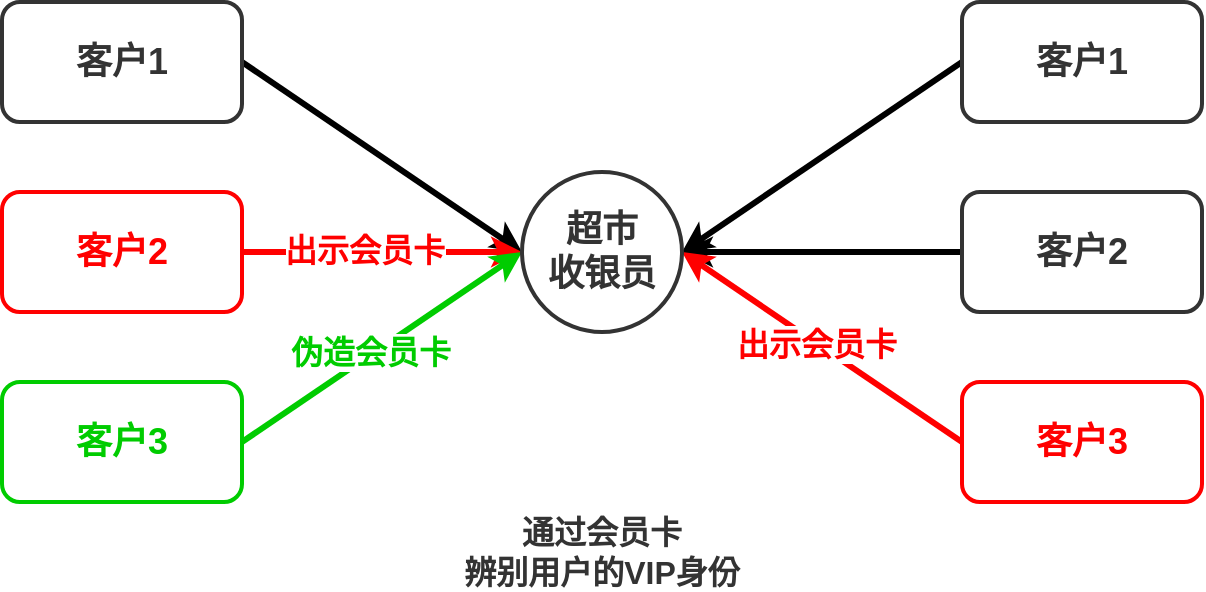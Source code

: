 <mxfile version="21.2.1" type="device">
  <diagram name="第 1 页" id="syCugjobdyrzji9kPTb7">
    <mxGraphModel dx="898" dy="579" grid="1" gridSize="10" guides="1" tooltips="1" connect="1" arrows="1" fold="1" page="1" pageScale="1" pageWidth="827" pageHeight="1169" math="0" shadow="0">
      <root>
        <mxCell id="0" />
        <mxCell id="1" parent="0" />
        <mxCell id="ZKAVJT-u_KZrbay16dLL-8" style="rounded=0;orthogonalLoop=1;jettySize=auto;html=1;exitX=1;exitY=0.5;exitDx=0;exitDy=0;entryX=0;entryY=0.5;entryDx=0;entryDy=0;strokeWidth=3;" parent="1" source="ZKAVJT-u_KZrbay16dLL-1" target="ZKAVJT-u_KZrbay16dLL-7" edge="1">
          <mxGeometry relative="1" as="geometry" />
        </mxCell>
        <mxCell id="ZKAVJT-u_KZrbay16dLL-1" value="&lt;b&gt;&lt;font color=&quot;#333333&quot; style=&quot;font-size: 18px;&quot;&gt;客户1&lt;/font&gt;&lt;/b&gt;" style="rounded=1;whiteSpace=wrap;html=1;strokeWidth=2;strokeColor=#333333;" parent="1" vertex="1">
          <mxGeometry x="200" y="200" width="120" height="60" as="geometry" />
        </mxCell>
        <mxCell id="ZKAVJT-u_KZrbay16dLL-9" style="edgeStyle=orthogonalEdgeStyle;rounded=0;orthogonalLoop=1;jettySize=auto;html=1;exitX=1;exitY=0.5;exitDx=0;exitDy=0;strokeWidth=3;strokeColor=#FF0000;" parent="1" source="ZKAVJT-u_KZrbay16dLL-2" edge="1">
          <mxGeometry relative="1" as="geometry">
            <mxPoint x="460" y="325" as="targetPoint" />
          </mxGeometry>
        </mxCell>
        <mxCell id="n6p81XY9Wlr8dNhEtsSk-1" value="&lt;b&gt;&lt;font color=&quot;#ff0000&quot; style=&quot;font-size: 16px;&quot;&gt;出示会员卡&lt;/font&gt;&lt;/b&gt;" style="edgeLabel;html=1;align=center;verticalAlign=middle;resizable=0;points=[];" parent="ZKAVJT-u_KZrbay16dLL-9" vertex="1" connectable="0">
          <mxGeometry x="-0.33" y="2" relative="1" as="geometry">
            <mxPoint x="14" y="1" as="offset" />
          </mxGeometry>
        </mxCell>
        <mxCell id="ZKAVJT-u_KZrbay16dLL-2" value="&lt;b&gt;&lt;font color=&quot;#ff0000&quot; style=&quot;font-size: 18px;&quot;&gt;客户2&lt;/font&gt;&lt;/b&gt;" style="rounded=1;whiteSpace=wrap;html=1;strokeWidth=2;strokeColor=#FF0000;" parent="1" vertex="1">
          <mxGeometry x="200" y="295" width="120" height="60" as="geometry" />
        </mxCell>
        <mxCell id="ZKAVJT-u_KZrbay16dLL-10" style="rounded=0;orthogonalLoop=1;jettySize=auto;html=1;exitX=1;exitY=0.5;exitDx=0;exitDy=0;entryX=0;entryY=0.5;entryDx=0;entryDy=0;strokeWidth=3;strokeColor=#00CC00;" parent="1" source="ZKAVJT-u_KZrbay16dLL-3" target="ZKAVJT-u_KZrbay16dLL-7" edge="1">
          <mxGeometry relative="1" as="geometry" />
        </mxCell>
        <mxCell id="n4ekG_wuawF_XtACDNn0-1" value="&lt;font size=&quot;1&quot; color=&quot;#00cc00&quot;&gt;&lt;b style=&quot;font-size: 16px;&quot;&gt;伪造会员卡&lt;/b&gt;&lt;/font&gt;" style="edgeLabel;html=1;align=center;verticalAlign=middle;resizable=0;points=[];" vertex="1" connectable="0" parent="ZKAVJT-u_KZrbay16dLL-10">
          <mxGeometry x="-0.164" relative="1" as="geometry">
            <mxPoint x="5" y="-6" as="offset" />
          </mxGeometry>
        </mxCell>
        <mxCell id="ZKAVJT-u_KZrbay16dLL-3" value="&lt;b&gt;&lt;font color=&quot;#00cc00&quot; style=&quot;font-size: 18px;&quot;&gt;客户3&lt;/font&gt;&lt;/b&gt;" style="rounded=1;whiteSpace=wrap;html=1;strokeWidth=2;strokeColor=#00CC00;" parent="1" vertex="1">
          <mxGeometry x="200" y="390" width="120" height="60" as="geometry" />
        </mxCell>
        <mxCell id="ZKAVJT-u_KZrbay16dLL-11" style="rounded=0;orthogonalLoop=1;jettySize=auto;html=1;exitX=0;exitY=0.5;exitDx=0;exitDy=0;entryX=1;entryY=0.5;entryDx=0;entryDy=0;strokeWidth=3;" parent="1" source="ZKAVJT-u_KZrbay16dLL-4" target="ZKAVJT-u_KZrbay16dLL-7" edge="1">
          <mxGeometry relative="1" as="geometry" />
        </mxCell>
        <mxCell id="ZKAVJT-u_KZrbay16dLL-4" value="&lt;b&gt;&lt;font color=&quot;#333333&quot; style=&quot;font-size: 18px;&quot;&gt;客户1&lt;/font&gt;&lt;/b&gt;" style="rounded=1;whiteSpace=wrap;html=1;strokeWidth=2;strokeColor=#333333;" parent="1" vertex="1">
          <mxGeometry x="680" y="200" width="120" height="60" as="geometry" />
        </mxCell>
        <mxCell id="ZKAVJT-u_KZrbay16dLL-12" style="edgeStyle=orthogonalEdgeStyle;rounded=0;orthogonalLoop=1;jettySize=auto;html=1;exitX=0;exitY=0.5;exitDx=0;exitDy=0;strokeWidth=3;entryX=1;entryY=0.5;entryDx=0;entryDy=0;" parent="1" source="ZKAVJT-u_KZrbay16dLL-5" target="ZKAVJT-u_KZrbay16dLL-7" edge="1">
          <mxGeometry relative="1" as="geometry">
            <mxPoint x="540" y="325" as="targetPoint" />
          </mxGeometry>
        </mxCell>
        <mxCell id="ZKAVJT-u_KZrbay16dLL-5" value="&lt;b&gt;&lt;font color=&quot;#333333&quot; style=&quot;font-size: 18px;&quot;&gt;客户2&lt;/font&gt;&lt;/b&gt;" style="rounded=1;whiteSpace=wrap;html=1;strokeWidth=2;strokeColor=#333333;" parent="1" vertex="1">
          <mxGeometry x="680" y="295" width="120" height="60" as="geometry" />
        </mxCell>
        <mxCell id="ZKAVJT-u_KZrbay16dLL-13" style="rounded=0;orthogonalLoop=1;jettySize=auto;html=1;exitX=0;exitY=0.5;exitDx=0;exitDy=0;entryX=1;entryY=0.5;entryDx=0;entryDy=0;strokeWidth=3;strokeColor=#FF0000;" parent="1" source="ZKAVJT-u_KZrbay16dLL-6" target="ZKAVJT-u_KZrbay16dLL-7" edge="1">
          <mxGeometry relative="1" as="geometry">
            <mxPoint x="550" y="330" as="targetPoint" />
          </mxGeometry>
        </mxCell>
        <mxCell id="n6p81XY9Wlr8dNhEtsSk-2" value="&lt;font size=&quot;1&quot; color=&quot;#ff0000&quot;&gt;&lt;b style=&quot;font-size: 16px;&quot;&gt;出示会员卡&lt;/b&gt;&lt;/font&gt;" style="edgeLabel;html=1;align=center;verticalAlign=middle;resizable=0;points=[];" parent="ZKAVJT-u_KZrbay16dLL-13" vertex="1" connectable="0">
          <mxGeometry x="0.226" relative="1" as="geometry">
            <mxPoint x="12" y="9" as="offset" />
          </mxGeometry>
        </mxCell>
        <mxCell id="ZKAVJT-u_KZrbay16dLL-6" value="&lt;b&gt;&lt;font color=&quot;#ff0000&quot; style=&quot;font-size: 18px;&quot;&gt;客户3&lt;/font&gt;&lt;/b&gt;" style="rounded=1;whiteSpace=wrap;html=1;strokeWidth=2;strokeColor=#FF0000;" parent="1" vertex="1">
          <mxGeometry x="680" y="390" width="120" height="60" as="geometry" />
        </mxCell>
        <mxCell id="ZKAVJT-u_KZrbay16dLL-7" value="&lt;font color=&quot;#333333&quot; style=&quot;font-size: 18px;&quot;&gt;&lt;b&gt;超市&lt;br&gt;收银员&lt;/b&gt;&lt;/font&gt;" style="ellipse;whiteSpace=wrap;html=1;aspect=fixed;strokeWidth=2;strokeColor=#333333;" parent="1" vertex="1">
          <mxGeometry x="460" y="285" width="80" height="80" as="geometry" />
        </mxCell>
        <mxCell id="ZKAVJT-u_KZrbay16dLL-14" value="&lt;b&gt;&lt;font color=&quot;#333333&quot; style=&quot;font-size: 16px;&quot;&gt;通过会员卡&lt;br&gt;辨别用户的VIP身份&lt;br&gt;&lt;/font&gt;&lt;/b&gt;" style="text;html=1;strokeColor=none;fillColor=none;align=center;verticalAlign=middle;whiteSpace=wrap;rounded=0;" parent="1" vertex="1">
          <mxGeometry x="310" y="460" width="380" height="30" as="geometry" />
        </mxCell>
      </root>
    </mxGraphModel>
  </diagram>
</mxfile>
